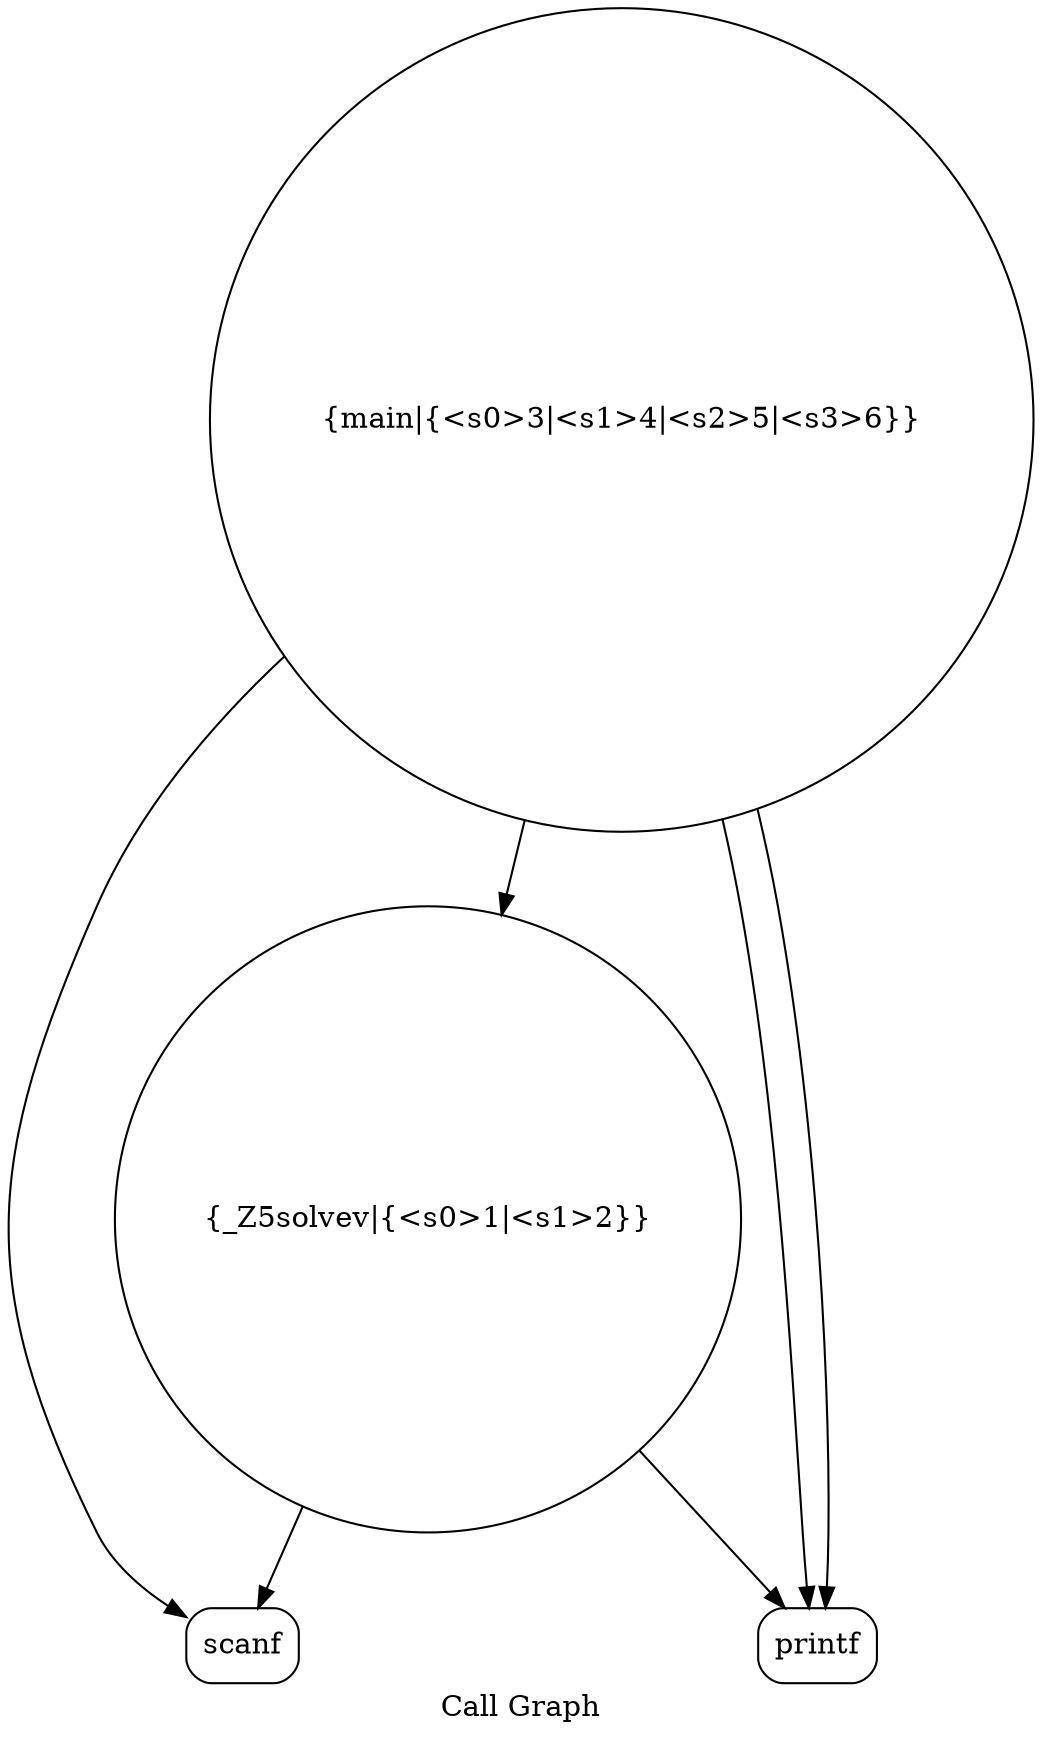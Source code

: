 digraph "Call Graph" {
	label="Call Graph";

	Node0x55afb8ace8e0 [shape=record,shape=circle,label="{_Z5solvev|{<s0>1|<s1>2}}"];
	Node0x55afb8ace8e0:s0 -> Node0x55afb8aced70[color=black];
	Node0x55afb8ace8e0:s1 -> Node0x55afb8acedf0[color=black];
	Node0x55afb8acedf0 [shape=record,shape=Mrecord,label="{printf}"];
	Node0x55afb8aced70 [shape=record,shape=Mrecord,label="{scanf}"];
	Node0x55afb8acee70 [shape=record,shape=circle,label="{main|{<s0>3|<s1>4|<s2>5|<s3>6}}"];
	Node0x55afb8acee70:s0 -> Node0x55afb8aced70[color=black];
	Node0x55afb8acee70:s1 -> Node0x55afb8acedf0[color=black];
	Node0x55afb8acee70:s2 -> Node0x55afb8ace8e0[color=black];
	Node0x55afb8acee70:s3 -> Node0x55afb8acedf0[color=black];
}
